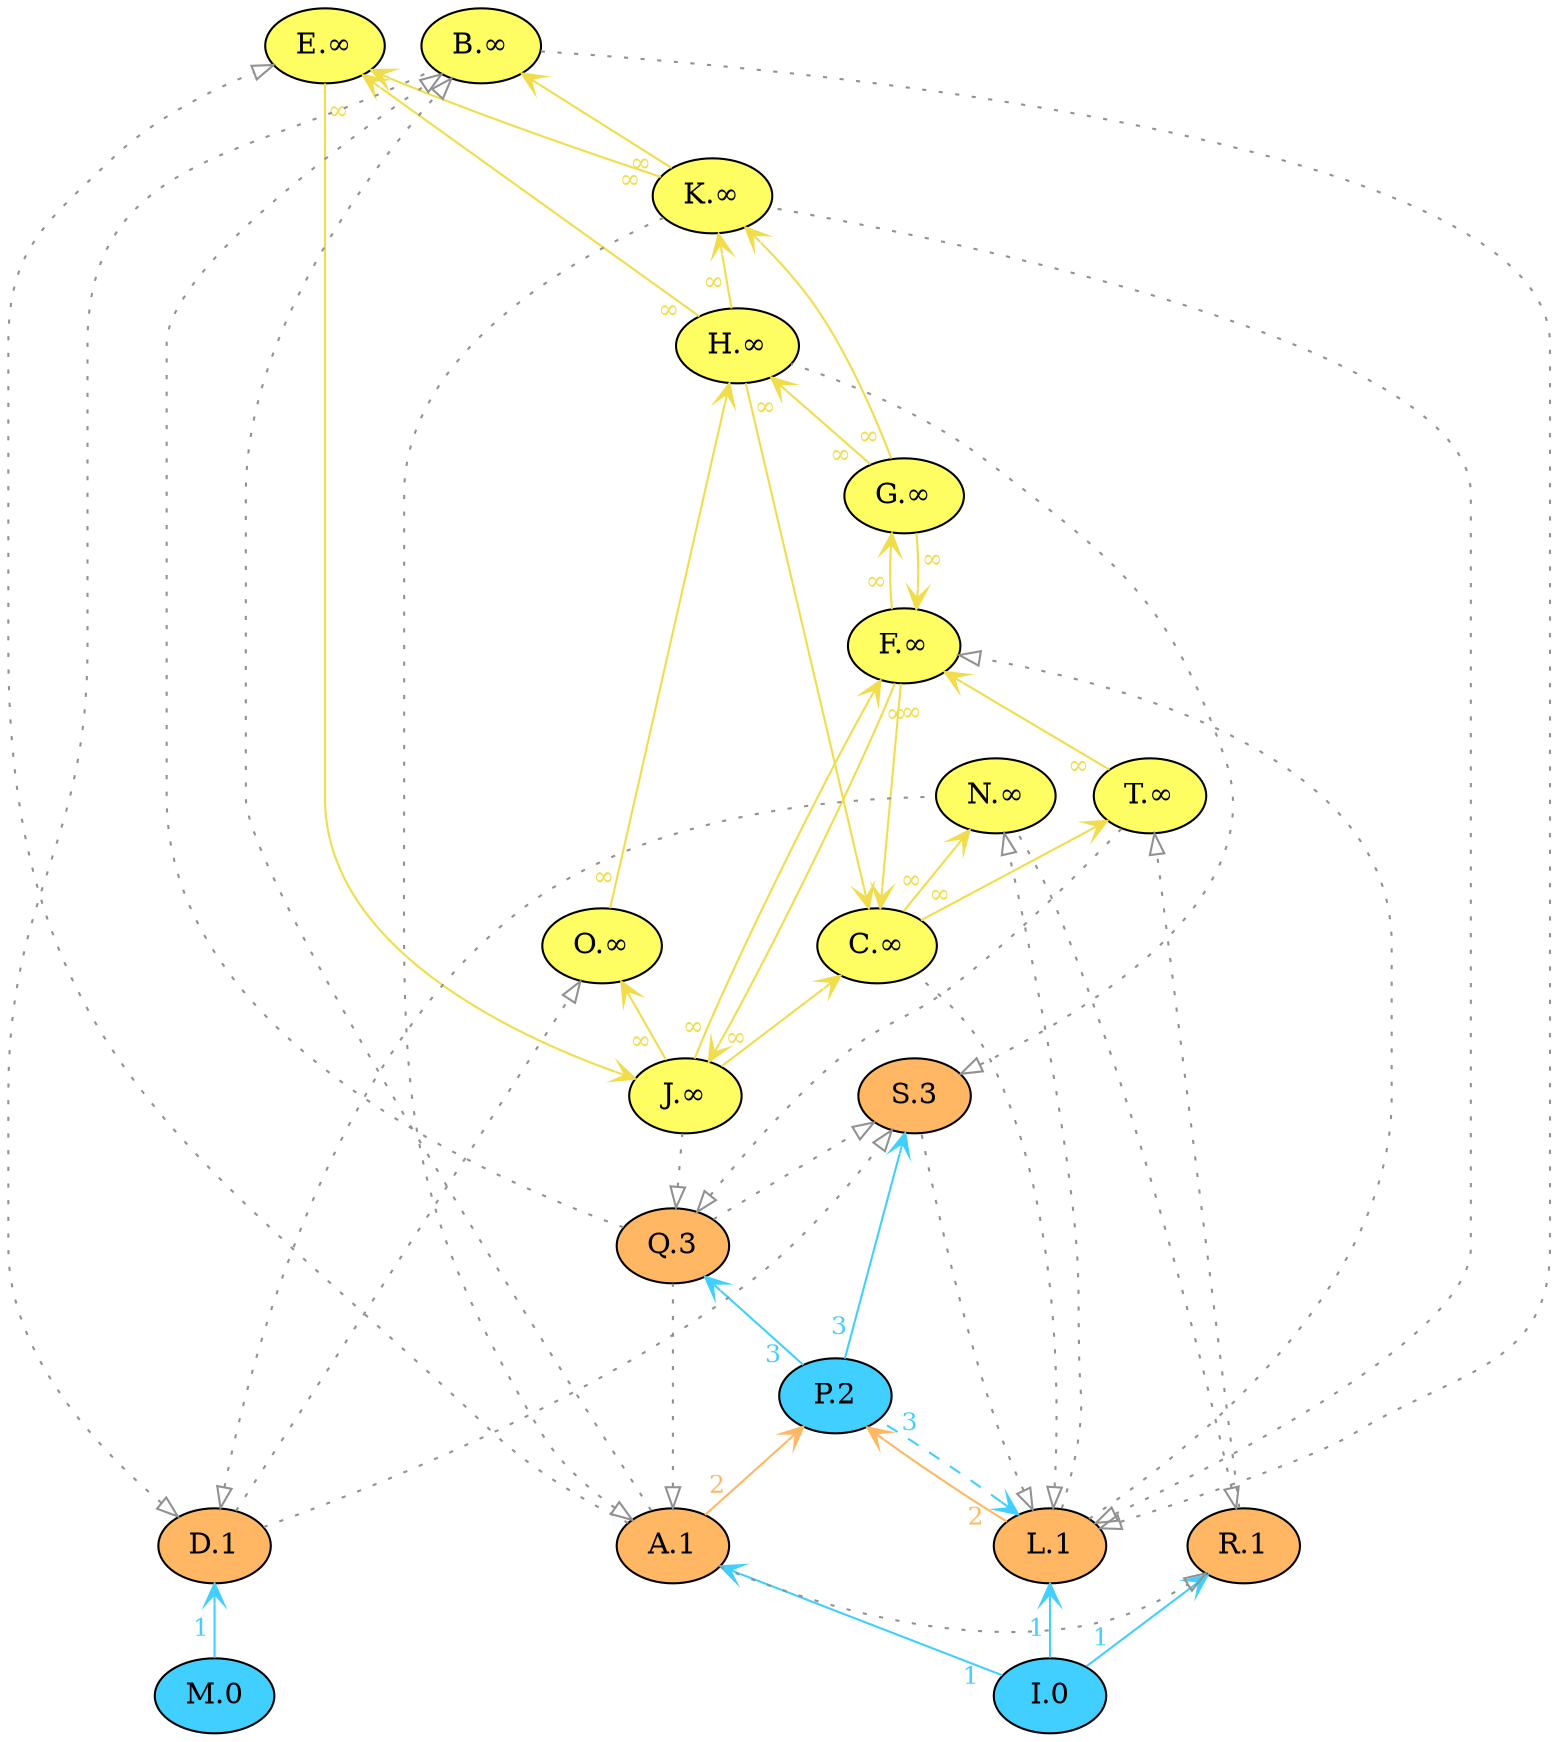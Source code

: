 digraph {
 rankdir=BT  // Node defaults can be set here if needed
    "I" [style="filled" fillcolor="#40cfff" label="I.0" fontsize=14]
    "M" [style="filled" fillcolor="#40cfff" label="M.0" fontsize=14]
    "P" [style="filled" fillcolor="#40cfff" label="P.2" fontsize=14]
    "B" [style="filled" fillcolor="#FEFE62" label="B.∞" fontsize=14]
    "C" [style="filled" fillcolor="#FEFE62" label="C.∞" fontsize=14]
    "E" [style="filled" fillcolor="#FEFE62" label="E.∞" fontsize=14]
    "F" [style="filled" fillcolor="#FEFE62" label="F.∞" fontsize=14]
    "G" [style="filled" fillcolor="#FEFE62" label="G.∞" fontsize=14]
    "H" [style="filled" fillcolor="#FEFE62" label="H.∞" fontsize=14]
    "J" [style="filled" fillcolor="#FEFE62" label="J.∞" fontsize=14]
    "K" [style="filled" fillcolor="#FEFE62" label="K.∞" fontsize=14]
    "N" [style="filled" fillcolor="#FEFE62" label="N.∞" fontsize=14]
    "O" [style="filled" fillcolor="#FEFE62" label="O.∞" fontsize=14]
    "T" [style="filled" fillcolor="#FEFE62" label="T.∞" fontsize=14]
    "A" [style="filled" fillcolor="#ffb763" label="A.1" fontsize=14]
    "D" [style="filled" fillcolor="#ffb763" label="D.1" fontsize=14]
    "L" [style="filled" fillcolor="#ffb763" label="L.1" fontsize=14]
    "Q" [style="filled" fillcolor="#ffb763" label="Q.3" fontsize=14]
    "R" [style="filled" fillcolor="#ffb763" label="R.1" fontsize=14]
    "S" [style="filled" fillcolor="#ffb763" label="S.3" fontsize=14]
    edge[labeldistance=1.5 fontsize=12]
    "G" -> "K" [color="#f1dd4b" style="solid"fontcolor="#f1dd4b"arrowtail="vee"arrowhead="vee"taillabel="∞"]
    "A" -> "K" [dir=back color="#919191" style= "dotted"fontcolor="#919191"arrowtail="onormal"arrowhead="onormal"headlabel=""]
    "P" -> "S" [color="#40cfff" style="solid"fontcolor="#40cfff"arrowtail="vee"arrowhead="vee"taillabel="3"]
    "L" -> "S" [dir=back color="#919191" style= "dotted"fontcolor="#919191"arrowtail="onormal"arrowhead="onormal"headlabel=""]
    "L" -> "P" [color="#ffb763" style="solid"fontcolor="#ffb763"arrowtail="vee"arrowhead="vee"taillabel="2"]
    "R" -> "T" [color="#919191" style="dotted"fontcolor="#919191"arrowtail="onormal"arrowhead="onormal"taillabel=""]
    "Q" -> "T" [dir=back color="#919191" style= "dotted"fontcolor="#919191"arrowtail="onormal"arrowhead="onormal"headlabel=""]
    "F" -> "G" [color="#f1dd4b" style="solid"fontcolor="#f1dd4b"arrowtail="vee"arrowhead="vee"taillabel="∞"]
    "D" -> "N" [dir=back color="#919191" style= "dotted"fontcolor="#919191"arrowtail="onormal"arrowhead="onormal"headlabel=""]
    "K" -> "B" [color="#f1dd4b" style="solid"fontcolor="#f1dd4b"arrowtail="vee"arrowhead="vee"taillabel="∞"]
    "C" -> "N" [color="#f1dd4b" style="solid"fontcolor="#f1dd4b"arrowtail="vee"arrowhead="vee"taillabel="∞"]
    "T" -> "F" [color="#f1dd4b" style="solid"fontcolor="#f1dd4b"arrowtail="vee"arrowhead="vee"taillabel="∞"]
    "M" -> "D" [color="#40cfff" style="solid"fontcolor="#40cfff"arrowtail="vee"arrowhead="vee"taillabel="1"]
    "O" -> "H" [color="#f1dd4b" style="solid"fontcolor="#f1dd4b"arrowtail="vee"arrowhead="vee"taillabel="∞"]
    "A" -> "P" [color="#ffb763" style="solid"fontcolor="#ffb763"arrowtail="vee"arrowhead="vee"taillabel="2"]
    "I" -> "A" [color="#40cfff" style="solid"fontcolor="#40cfff"arrowtail="vee"arrowhead="vee"taillabel="1"]
    "L" -> "N" [color="#919191" style="dotted"fontcolor="#919191"arrowtail="onormal"arrowhead="onormal"taillabel=""]
    "L" -> "F" [color="#919191" style="dotted"fontcolor="#919191"arrowtail="onormal"arrowhead="onormal"taillabel=""]
    "J" -> "F" [color="#f1dd4b" style="solid"fontcolor="#f1dd4b"arrowtail="vee"arrowhead="vee"taillabel="∞"]
    "R" -> "N" [dir=back color="#919191" style= "dotted"fontcolor="#919191"arrowtail="onormal"arrowhead="onormal"headlabel=""]
    "G" -> "F" [color="#f1dd4b" style="solid"fontcolor="#f1dd4b"arrowtail="vee"arrowhead="vee"taillabel="∞"]
    "P" -> "Q" [color="#40cfff" style="solid"fontcolor="#40cfff"arrowtail="vee"arrowhead="vee"taillabel="3"]
    "D" -> "S" [color="#919191" style="dotted"fontcolor="#919191"arrowtail="onormal"arrowhead="onormal"taillabel=""]
    "L" -> "C" [dir=back color="#919191" style= "dotted"fontcolor="#919191"arrowtail="onormal"arrowhead="onormal"headlabel=""]
    "D" -> "B" [dir=back color="#919191" style= "dotted"fontcolor="#919191"arrowtail="onormal"arrowhead="onormal"headlabel=""]
    "H" -> "K" [color="#f1dd4b" style="solid"fontcolor="#f1dd4b"arrowtail="vee"arrowhead="vee"taillabel="∞"]
    "I" -> "L" [color="#40cfff" style="solid"fontcolor="#40cfff"arrowtail="vee"arrowhead="vee"taillabel="1"]
    "S" -> "H" [dir=back color="#919191" style= "dotted"fontcolor="#919191"arrowtail="onormal"arrowhead="onormal"headlabel=""]
    "L" -> "B" [dir=back color="#919191" style= "dotted"fontcolor="#919191"arrowtail="onormal"arrowhead="onormal"headlabel=""]
    "H" -> "C" [color="#f1dd4b" style="solid"fontcolor="#f1dd4b"arrowtail="vee"arrowhead="vee"taillabel="∞"]
    "J" -> "O" [color="#f1dd4b" style="solid"fontcolor="#f1dd4b"arrowtail="vee"arrowhead="vee"taillabel="∞"]
    "I" -> "R" [color="#40cfff" style="solid"fontcolor="#40cfff"arrowtail="vee"arrowhead="vee"taillabel="1"]
    "E" -> "J" [color="#f1dd4b" style="solid"fontcolor="#f1dd4b"arrowtail="vee"arrowhead="vee"taillabel="∞"]
    "Q" -> "B" [color="#919191" style="dotted"fontcolor="#919191"arrowtail="onormal"arrowhead="onormal"taillabel=""]
    "A" -> "B" [color="#919191" style="dotted"fontcolor="#919191"arrowtail="onormal"arrowhead="onormal"taillabel=""]
    "K" -> "E" [color="#f1dd4b" style="solid"fontcolor="#f1dd4b"arrowtail="vee"arrowhead="vee"taillabel="∞"]
    "Q" -> "S" [color="#919191" style="dotted"fontcolor="#919191"arrowtail="onormal"arrowhead="onormal"taillabel=""]
    "A" -> "Q" [dir=back color="#919191" style= "dotted"fontcolor="#919191"arrowtail="onormal"arrowhead="onormal"headlabel=""]
    "A" -> "R" [color="#919191" style="dotted"fontcolor="#919191"arrowtail="onormal"arrowhead="onormal"taillabel=""]
    "J" -> "C" [color="#f1dd4b" style="solid"fontcolor="#f1dd4b"arrowtail="vee"arrowhead="vee"taillabel="∞"]
    "G" -> "H" [color="#f1dd4b" style="solid"fontcolor="#f1dd4b"arrowtail="vee"arrowhead="vee"taillabel="∞"]
    "A" -> "E" [color="#919191" style="dotted"fontcolor="#919191"arrowtail="onormal"arrowhead="onormal"taillabel=""]
    "L" -> "P" [dir=back color="#40cfff" style= "dashed"fontcolor="#40cfff"arrowtail="vee"arrowhead="vee"headlabel="3"]
    "H" -> "E" [color="#f1dd4b" style="solid"fontcolor="#f1dd4b"arrowtail="vee"arrowhead="vee"taillabel="∞"]
    "D" -> "O" [color="#919191" style="dotted"fontcolor="#919191"arrowtail="onormal"arrowhead="onormal"taillabel=""]
    "F" -> "J" [color="#f1dd4b" style="solid"fontcolor="#f1dd4b"arrowtail="vee"arrowhead="vee"taillabel="∞"]
    "C" -> "T" [color="#f1dd4b" style="solid"fontcolor="#f1dd4b"arrowtail="vee"arrowhead="vee"taillabel="∞"]
    "F" -> "C" [color="#f1dd4b" style="solid"fontcolor="#f1dd4b"arrowtail="vee"arrowhead="vee"taillabel="∞"]
    "L" -> "K" [dir=back color="#919191" style= "dotted"fontcolor="#919191"arrowtail="onormal"arrowhead="onormal"headlabel=""]
    "Q" -> "J" [dir=back color="#919191" style= "dotted"fontcolor="#919191"arrowtail="onormal"arrowhead="onormal"headlabel=""]
    {rank = same R D L A}
    {rank = same I M}
    {rank = same P}
}